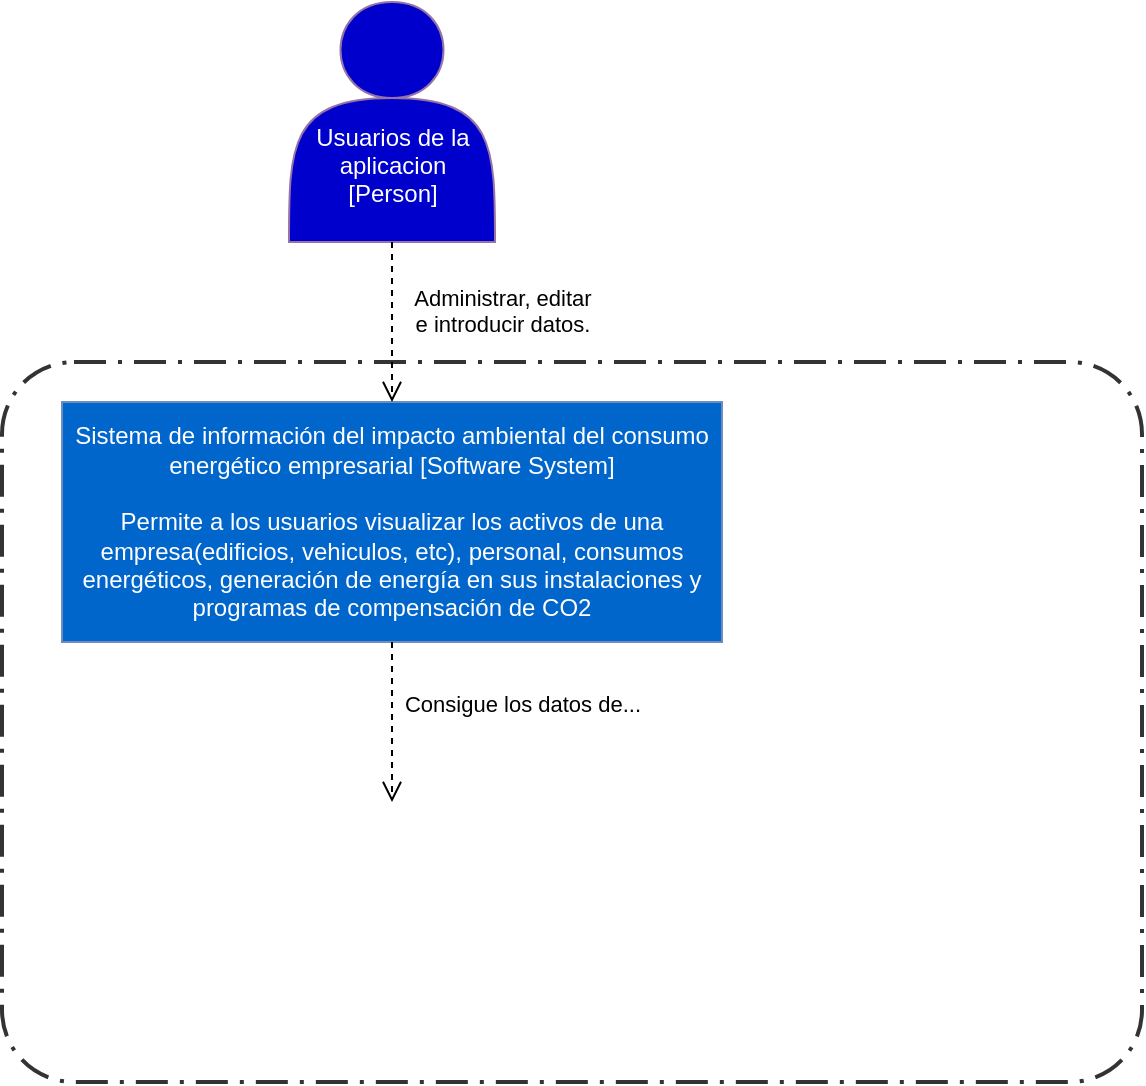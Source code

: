 <mxfile version="12.1.1" type="device" pages="1"><diagram id="vYHPOjkuu46QspDfs-y5" name="Page-1"><mxGraphModel dx="1024" dy="485" grid="1" gridSize="10" guides="1" tooltips="1" connect="1" arrows="1" fold="1" page="1" pageScale="1" pageWidth="827" pageHeight="1169" math="0" shadow="0"><root><mxCell id="0"/><mxCell id="1" parent="0"/><mxCell id="XSfsP-vs0VHoG17uZr3r-2" value="&lt;span style=&quot;white-space: normal&quot;&gt;&lt;font color=&quot;#ffffff&quot;&gt;Sistema de información del impacto ambiental del consumo energético empresarial [Software System]&lt;br&gt;&lt;br&gt;Permite a los usuarios visualizar los activos de una empresa(edificios, vehiculos, etc), personal, consumos energéticos, generación de energía en sus instalaciones y programas de compensación de CO2&lt;/font&gt;&lt;br&gt;&lt;/span&gt;" style="rounded=0;whiteSpace=wrap;html=1;fillColor=#0066CC;strokeColor=#6c8ebf;" vertex="1" parent="1"><mxGeometry x="200" y="340" width="330" height="120" as="geometry"/></mxCell><mxCell id="XSfsP-vs0VHoG17uZr3r-3" value="&lt;br&gt;&lt;br&gt;&lt;br&gt;&lt;font color=&quot;#ffffff&quot;&gt;Usuarios de la aplicacion [Person]&lt;/font&gt;" style="shape=actor;whiteSpace=wrap;html=1;fillColor=#0000CC;strokeColor=#9673a6;gradientColor=none;" vertex="1" parent="1"><mxGeometry x="313.5" y="140" width="103" height="120" as="geometry"/></mxCell><mxCell id="XSfsP-vs0VHoG17uZr3r-4" value="Administrar, editar &lt;br&gt;e introducir datos." style="html=1;verticalAlign=bottom;endArrow=open;dashed=1;endSize=8;exitX=0.5;exitY=1;exitDx=0;exitDy=0;entryX=0.5;entryY=0;entryDx=0;entryDy=0;" edge="1" parent="1" source="XSfsP-vs0VHoG17uZr3r-3" target="XSfsP-vs0VHoG17uZr3r-2"><mxGeometry x="0.25" y="55" relative="1" as="geometry"><mxPoint x="350" y="420" as="sourcePoint"/><mxPoint x="270" y="420" as="targetPoint"/><mxPoint as="offset"/></mxGeometry></mxCell><mxCell id="XSfsP-vs0VHoG17uZr3r-5" value="Consigue los datos de..." style="html=1;verticalAlign=bottom;endArrow=open;dashed=1;endSize=8;exitX=0.5;exitY=1;exitDx=0;exitDy=0;" edge="1" parent="1" source="XSfsP-vs0VHoG17uZr3r-2"><mxGeometry y="65" relative="1" as="geometry"><mxPoint x="280" y="480" as="sourcePoint"/><mxPoint x="365" y="540" as="targetPoint"/><mxPoint as="offset"/></mxGeometry></mxCell><mxCell id="XSfsP-vs0VHoG17uZr3r-7" value="" style="rounded=1;arcSize=10;dashed=1;strokeColor=#000000;fillColor=none;gradientColor=none;dashPattern=8 3 1 3;strokeWidth=2;opacity=80;" vertex="1" parent="1"><mxGeometry x="170" y="320" width="570" height="360" as="geometry"/></mxCell></root></mxGraphModel></diagram></mxfile>